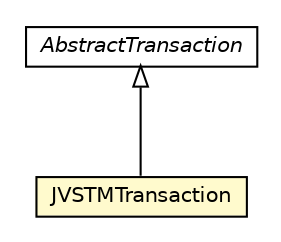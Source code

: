 #!/usr/local/bin/dot
#
# Class diagram 
# Generated by UMLGraph version 5.1 (http://www.umlgraph.org/)
#

digraph G {
	edge [fontname="Helvetica",fontsize=10,labelfontname="Helvetica",labelfontsize=10];
	node [fontname="Helvetica",fontsize=10,shape=plaintext];
	nodesep=0.25;
	ranksep=0.5;
	// pt.ist.fenixframework.core.AbstractTransaction
	c94806 [label=<<table title="pt.ist.fenixframework.core.AbstractTransaction" border="0" cellborder="1" cellspacing="0" cellpadding="2" port="p" href="../../core/AbstractTransaction.html">
		<tr><td><table border="0" cellspacing="0" cellpadding="1">
<tr><td align="center" balign="center"><font face="Helvetica-Oblique"> AbstractTransaction </font></td></tr>
		</table></td></tr>
		</table>>, fontname="Helvetica", fontcolor="black", fontsize=10.0];
	// pt.ist.fenixframework.backend.jvstm.JVSTMTransaction
	c94981 [label=<<table title="pt.ist.fenixframework.backend.jvstm.JVSTMTransaction" border="0" cellborder="1" cellspacing="0" cellpadding="2" port="p" bgcolor="lemonChiffon" href="./JVSTMTransaction.html">
		<tr><td><table border="0" cellspacing="0" cellpadding="1">
<tr><td align="center" balign="center"> JVSTMTransaction </td></tr>
		</table></td></tr>
		</table>>, fontname="Helvetica", fontcolor="black", fontsize=10.0];
	//pt.ist.fenixframework.backend.jvstm.JVSTMTransaction extends pt.ist.fenixframework.core.AbstractTransaction
	c94806:p -> c94981:p [dir=back,arrowtail=empty];
}

